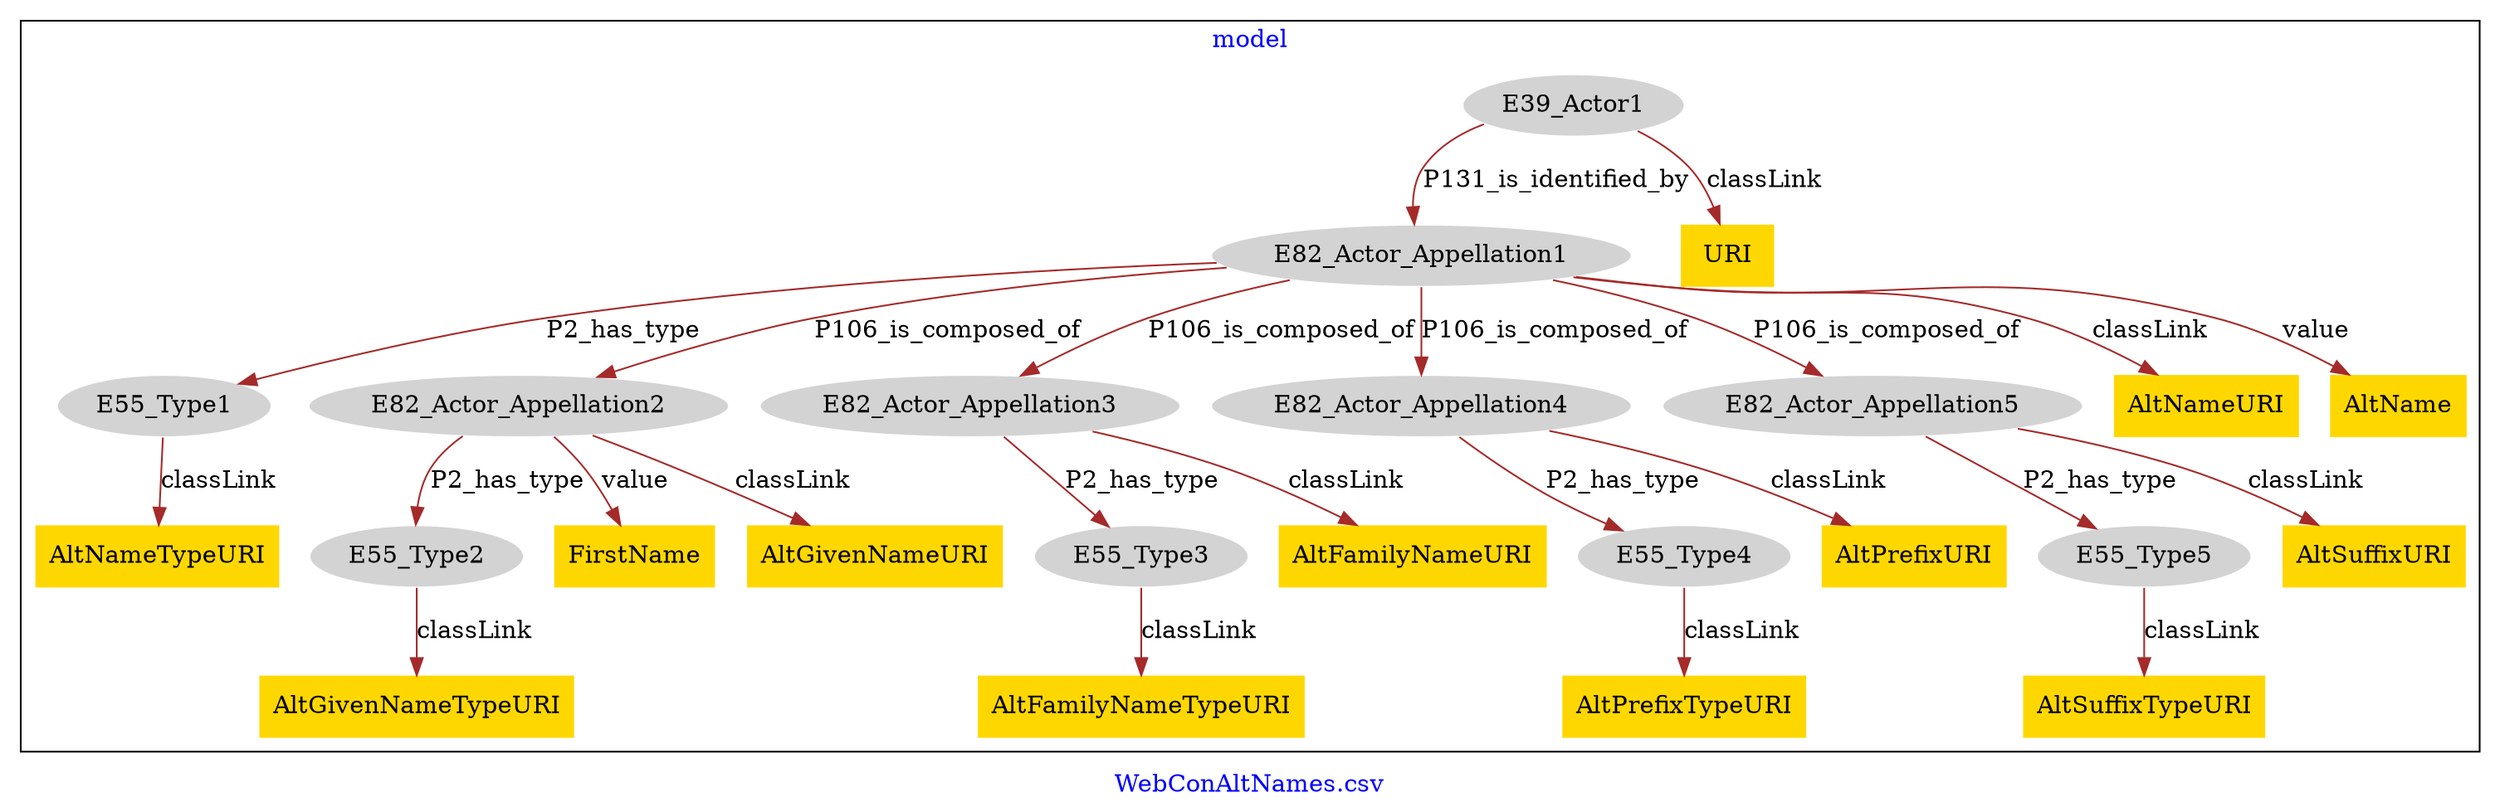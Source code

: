 digraph n0 {
fontcolor="blue"
remincross="true"
label="WebConAltNames.csv"
subgraph cluster {
label="model"
n2[style="filled",color="white",fillcolor="lightgray",label="E39_Actor1"];
n3[style="filled",color="white",fillcolor="lightgray",label="E82_Actor_Appellation1"];
n4[style="filled",color="white",fillcolor="lightgray",label="E55_Type1"];
n5[style="filled",color="white",fillcolor="lightgray",label="E82_Actor_Appellation2"];
n6[style="filled",color="white",fillcolor="lightgray",label="E82_Actor_Appellation3"];
n7[style="filled",color="white",fillcolor="lightgray",label="E82_Actor_Appellation4"];
n8[style="filled",color="white",fillcolor="lightgray",label="E82_Actor_Appellation5"];
n9[style="filled",color="white",fillcolor="lightgray",label="E55_Type2"];
n10[style="filled",color="white",fillcolor="lightgray",label="E55_Type3"];
n11[style="filled",color="white",fillcolor="lightgray",label="E55_Type4"];
n12[style="filled",color="white",fillcolor="lightgray",label="E55_Type5"];
n13[shape="plaintext",style="filled",fillcolor="gold",label="AltFamilyNameTypeURI"];
n14[shape="plaintext",style="filled",fillcolor="gold",label="AltGivenNameTypeURI"];
n15[shape="plaintext",style="filled",fillcolor="gold",label="AltNameURI"];
n16[shape="plaintext",style="filled",fillcolor="gold",label="AltNameTypeURI"];
n17[shape="plaintext",style="filled",fillcolor="gold",label="URI"];
n18[shape="plaintext",style="filled",fillcolor="gold",label="AltSuffixURI"];
n19[shape="plaintext",style="filled",fillcolor="gold",label="FirstName"];
n20[shape="plaintext",style="filled",fillcolor="gold",label="AltSuffixTypeURI"];
n21[shape="plaintext",style="filled",fillcolor="gold",label="AltPrefixTypeURI"];
n22[shape="plaintext",style="filled",fillcolor="gold",label="AltName"];
n23[shape="plaintext",style="filled",fillcolor="gold",label="AltPrefixURI"];
n24[shape="plaintext",style="filled",fillcolor="gold",label="AltGivenNameURI"];
n25[shape="plaintext",style="filled",fillcolor="gold",label="AltFamilyNameURI"];
}
n2 -> n3[color="brown",fontcolor="black",label="P131_is_identified_by"]
n3 -> n4[color="brown",fontcolor="black",label="P2_has_type"]
n3 -> n5[color="brown",fontcolor="black",label="P106_is_composed_of"]
n3 -> n6[color="brown",fontcolor="black",label="P106_is_composed_of"]
n3 -> n7[color="brown",fontcolor="black",label="P106_is_composed_of"]
n3 -> n8[color="brown",fontcolor="black",label="P106_is_composed_of"]
n5 -> n9[color="brown",fontcolor="black",label="P2_has_type"]
n6 -> n10[color="brown",fontcolor="black",label="P2_has_type"]
n7 -> n11[color="brown",fontcolor="black",label="P2_has_type"]
n8 -> n12[color="brown",fontcolor="black",label="P2_has_type"]
n10 -> n13[color="brown",fontcolor="black",label="classLink"]
n9 -> n14[color="brown",fontcolor="black",label="classLink"]
n3 -> n15[color="brown",fontcolor="black",label="classLink"]
n4 -> n16[color="brown",fontcolor="black",label="classLink"]
n2 -> n17[color="brown",fontcolor="black",label="classLink"]
n8 -> n18[color="brown",fontcolor="black",label="classLink"]
n5 -> n19[color="brown",fontcolor="black",label="value"]
n12 -> n20[color="brown",fontcolor="black",label="classLink"]
n11 -> n21[color="brown",fontcolor="black",label="classLink"]
n3 -> n22[color="brown",fontcolor="black",label="value"]
n7 -> n23[color="brown",fontcolor="black",label="classLink"]
n5 -> n24[color="brown",fontcolor="black",label="classLink"]
n6 -> n25[color="brown",fontcolor="black",label="classLink"]
}
